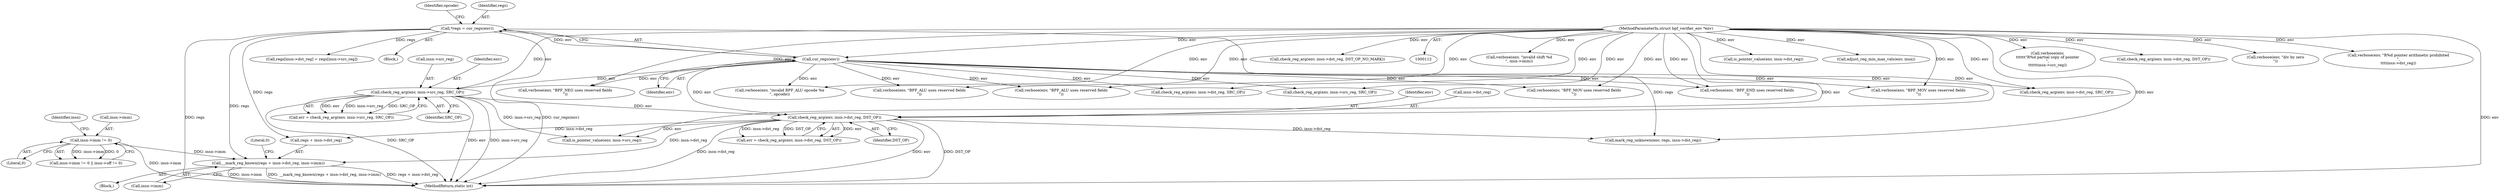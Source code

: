 digraph "1_linux_95a762e2c8c942780948091f8f2a4f32fce1ac6f@del" {
"1000434" [label="(Call,__mark_reg_known(regs + insn->dst_reg, insn->imm))"];
"1000117" [label="(Call,*regs = cur_regs(env))"];
"1000119" [label="(Call,cur_regs(env))"];
"1000113" [label="(MethodParameterIn,struct bpf_verifier_env *env)"];
"1000329" [label="(Call,check_reg_arg(env, insn->dst_reg, DST_OP))"];
"1000296" [label="(Call,check_reg_arg(env, insn->src_reg, SRC_OP))"];
"1000277" [label="(Call,insn->imm != 0)"];
"1000603" [label="(Call,verbose(env, \"invalid shift %d\n\", insn->imm))"];
"1000355" [label="(Call,regs[insn->dst_reg] = regs[insn->src_reg])"];
"1000424" [label="(Block,)"];
"1000215" [label="(Call,verbose(env, \"BPF_END uses reserved fields\n\"))"];
"1000440" [label="(Call,insn->imm)"];
"1000115" [label="(Block,)"];
"1000629" [label="(Literal,0)"];
"1000169" [label="(Call,verbose(env, \"BPF_NEG uses reserved fields\n\"))"];
"1000296" [label="(Call,check_reg_arg(env, insn->src_reg, SRC_OP))"];
"1000321" [label="(Call,verbose(env, \"BPF_MOV uses reserved fields\n\"))"];
"1000449" [label="(Call,verbose(env, \"invalid BPF_ALU opcode %x\n\", opcode))"];
"1000277" [label="(Call,insn->imm != 0)"];
"1000234" [label="(Call,is_pointer_value(env, insn->dst_reg))"];
"1000378" [label="(Call,is_pointer_value(env, insn->src_reg))"];
"1000276" [label="(Call,insn->imm != 0 || insn->off != 0)"];
"1000120" [label="(Identifier,env)"];
"1000298" [label="(Call,insn->src_reg)"];
"1000625" [label="(Call,adjust_reg_min_max_vals(env, insn))"];
"1000329" [label="(Call,check_reg_arg(env, insn->dst_reg, DST_OP))"];
"1000435" [label="(Call,regs + insn->dst_reg)"];
"1000123" [label="(Identifier,opcode)"];
"1000284" [label="(Identifier,insn)"];
"1000294" [label="(Call,err = check_reg_arg(env, insn->src_reg, SRC_OP))"];
"1000223" [label="(Call,check_reg_arg(env, insn->dst_reg, SRC_OP))"];
"1000288" [label="(Call,verbose(env, \"BPF_MOV uses reserved fields\n\"))"];
"1000384" [label="(Call,verbose(env,\n\t\t\t\t\t\t\"R%d partial copy of pointer\n\",\n\t\t\t\t\t\tinsn->src_reg))"];
"1000119" [label="(Call,cur_regs(env))"];
"1000520" [label="(Call,check_reg_arg(env, insn->dst_reg, SRC_OP))"];
"1000487" [label="(Call,check_reg_arg(env, insn->src_reg, SRC_OP))"];
"1000331" [label="(Call,insn->dst_reg)"];
"1000434" [label="(Call,__mark_reg_known(regs + insn->dst_reg, insn->imm))"];
"1000301" [label="(Identifier,SRC_OP)"];
"1000251" [label="(Call,check_reg_arg(env, insn->dst_reg, DST_OP))"];
"1000552" [label="(Call,verbose(env, \"div by zero\n\"))"];
"1000240" [label="(Call,verbose(env, \"R%d pointer arithmetic prohibited\n\",\n\t\t\t\tinsn->dst_reg))"];
"1000512" [label="(Call,verbose(env, \"BPF_ALU uses reserved fields\n\"))"];
"1000334" [label="(Identifier,DST_OP)"];
"1000297" [label="(Identifier,env)"];
"1000479" [label="(Call,verbose(env, \"BPF_ALU uses reserved fields\n\"))"];
"1000630" [label="(MethodReturn,static int)"];
"1000118" [label="(Identifier,regs)"];
"1000330" [label="(Identifier,env)"];
"1000327" [label="(Call,err = check_reg_arg(env, insn->dst_reg, DST_OP))"];
"1000113" [label="(MethodParameterIn,struct bpf_verifier_env *env)"];
"1000614" [label="(Call,check_reg_arg(env, insn->dst_reg, DST_OP_NO_MARK))"];
"1000281" [label="(Literal,0)"];
"1000393" [label="(Call,mark_reg_unknown(env, regs, insn->dst_reg))"];
"1000278" [label="(Call,insn->imm)"];
"1000117" [label="(Call,*regs = cur_regs(env))"];
"1000434" -> "1000424"  [label="AST: "];
"1000434" -> "1000440"  [label="CFG: "];
"1000435" -> "1000434"  [label="AST: "];
"1000440" -> "1000434"  [label="AST: "];
"1000629" -> "1000434"  [label="CFG: "];
"1000434" -> "1000630"  [label="DDG: insn->imm"];
"1000434" -> "1000630"  [label="DDG: __mark_reg_known(regs + insn->dst_reg, insn->imm)"];
"1000434" -> "1000630"  [label="DDG: regs + insn->dst_reg"];
"1000117" -> "1000434"  [label="DDG: regs"];
"1000329" -> "1000434"  [label="DDG: insn->dst_reg"];
"1000277" -> "1000434"  [label="DDG: insn->imm"];
"1000117" -> "1000115"  [label="AST: "];
"1000117" -> "1000119"  [label="CFG: "];
"1000118" -> "1000117"  [label="AST: "];
"1000119" -> "1000117"  [label="AST: "];
"1000123" -> "1000117"  [label="CFG: "];
"1000117" -> "1000630"  [label="DDG: regs"];
"1000117" -> "1000630"  [label="DDG: cur_regs(env)"];
"1000119" -> "1000117"  [label="DDG: env"];
"1000117" -> "1000355"  [label="DDG: regs"];
"1000117" -> "1000393"  [label="DDG: regs"];
"1000117" -> "1000435"  [label="DDG: regs"];
"1000119" -> "1000120"  [label="CFG: "];
"1000120" -> "1000119"  [label="AST: "];
"1000113" -> "1000119"  [label="DDG: env"];
"1000119" -> "1000169"  [label="DDG: env"];
"1000119" -> "1000215"  [label="DDG: env"];
"1000119" -> "1000223"  [label="DDG: env"];
"1000119" -> "1000288"  [label="DDG: env"];
"1000119" -> "1000296"  [label="DDG: env"];
"1000119" -> "1000321"  [label="DDG: env"];
"1000119" -> "1000329"  [label="DDG: env"];
"1000119" -> "1000449"  [label="DDG: env"];
"1000119" -> "1000479"  [label="DDG: env"];
"1000119" -> "1000487"  [label="DDG: env"];
"1000119" -> "1000512"  [label="DDG: env"];
"1000119" -> "1000520"  [label="DDG: env"];
"1000113" -> "1000112"  [label="AST: "];
"1000113" -> "1000630"  [label="DDG: env"];
"1000113" -> "1000169"  [label="DDG: env"];
"1000113" -> "1000215"  [label="DDG: env"];
"1000113" -> "1000223"  [label="DDG: env"];
"1000113" -> "1000234"  [label="DDG: env"];
"1000113" -> "1000240"  [label="DDG: env"];
"1000113" -> "1000251"  [label="DDG: env"];
"1000113" -> "1000288"  [label="DDG: env"];
"1000113" -> "1000296"  [label="DDG: env"];
"1000113" -> "1000321"  [label="DDG: env"];
"1000113" -> "1000329"  [label="DDG: env"];
"1000113" -> "1000378"  [label="DDG: env"];
"1000113" -> "1000384"  [label="DDG: env"];
"1000113" -> "1000393"  [label="DDG: env"];
"1000113" -> "1000449"  [label="DDG: env"];
"1000113" -> "1000479"  [label="DDG: env"];
"1000113" -> "1000487"  [label="DDG: env"];
"1000113" -> "1000512"  [label="DDG: env"];
"1000113" -> "1000520"  [label="DDG: env"];
"1000113" -> "1000552"  [label="DDG: env"];
"1000113" -> "1000603"  [label="DDG: env"];
"1000113" -> "1000614"  [label="DDG: env"];
"1000113" -> "1000625"  [label="DDG: env"];
"1000329" -> "1000327"  [label="AST: "];
"1000329" -> "1000334"  [label="CFG: "];
"1000330" -> "1000329"  [label="AST: "];
"1000331" -> "1000329"  [label="AST: "];
"1000334" -> "1000329"  [label="AST: "];
"1000327" -> "1000329"  [label="CFG: "];
"1000329" -> "1000630"  [label="DDG: DST_OP"];
"1000329" -> "1000630"  [label="DDG: insn->dst_reg"];
"1000329" -> "1000630"  [label="DDG: env"];
"1000329" -> "1000327"  [label="DDG: env"];
"1000329" -> "1000327"  [label="DDG: insn->dst_reg"];
"1000329" -> "1000327"  [label="DDG: DST_OP"];
"1000296" -> "1000329"  [label="DDG: env"];
"1000329" -> "1000378"  [label="DDG: env"];
"1000329" -> "1000393"  [label="DDG: insn->dst_reg"];
"1000329" -> "1000435"  [label="DDG: insn->dst_reg"];
"1000296" -> "1000294"  [label="AST: "];
"1000296" -> "1000301"  [label="CFG: "];
"1000297" -> "1000296"  [label="AST: "];
"1000298" -> "1000296"  [label="AST: "];
"1000301" -> "1000296"  [label="AST: "];
"1000294" -> "1000296"  [label="CFG: "];
"1000296" -> "1000630"  [label="DDG: insn->src_reg"];
"1000296" -> "1000630"  [label="DDG: SRC_OP"];
"1000296" -> "1000630"  [label="DDG: env"];
"1000296" -> "1000294"  [label="DDG: env"];
"1000296" -> "1000294"  [label="DDG: insn->src_reg"];
"1000296" -> "1000294"  [label="DDG: SRC_OP"];
"1000296" -> "1000378"  [label="DDG: insn->src_reg"];
"1000277" -> "1000276"  [label="AST: "];
"1000277" -> "1000281"  [label="CFG: "];
"1000278" -> "1000277"  [label="AST: "];
"1000281" -> "1000277"  [label="AST: "];
"1000284" -> "1000277"  [label="CFG: "];
"1000276" -> "1000277"  [label="CFG: "];
"1000277" -> "1000630"  [label="DDG: insn->imm"];
"1000277" -> "1000276"  [label="DDG: insn->imm"];
"1000277" -> "1000276"  [label="DDG: 0"];
}
